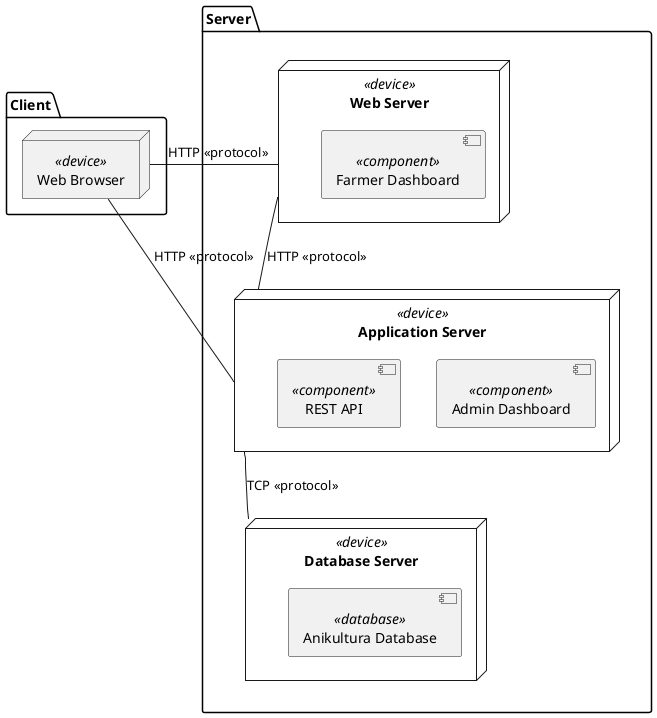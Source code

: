 @startuml

package Client {
    node "Web Browser" as browser <<device>>
}

package Server {
    node "Web Server" <<device>> as web{
        component "Farmer Dashboard" <<component>> as farmer

        ' farmer -- html
        ' farmer -- js
        ' farmer -- css
    }

    node "Application Server" <<device>> as app {
        component "Admin Dashboard" <<component>> as admin
        component "REST API" <<component>> as rest
    }

    node "Database Server" <<device>> as db {
        component "Anikultura Database" <<database>>
    }
}

browser - web : HTTP <<protocol>>
browser - app : HTTP <<protocol>>

web -- app : HTTP <<protocol>>
app -- db : TCP <<protocol>>

@enduml